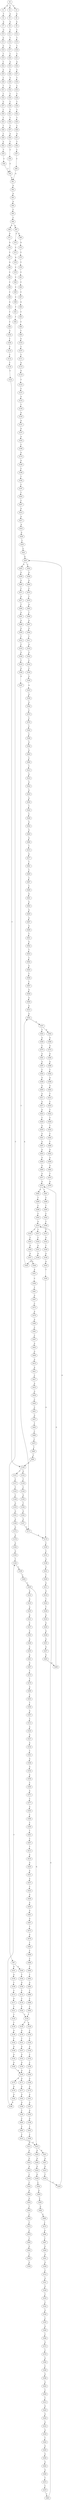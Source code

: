 strict digraph  {
	S0 -> S1 [ label = G ];
	S0 -> S2 [ label = C ];
	S0 -> S3 [ label = T ];
	S1 -> S4 [ label = T ];
	S2 -> S5 [ label = A ];
	S3 -> S6 [ label = A ];
	S4 -> S7 [ label = A ];
	S5 -> S8 [ label = G ];
	S6 -> S9 [ label = G ];
	S7 -> S10 [ label = G ];
	S8 -> S11 [ label = C ];
	S9 -> S12 [ label = T ];
	S10 -> S13 [ label = G ];
	S11 -> S14 [ label = T ];
	S12 -> S15 [ label = T ];
	S13 -> S16 [ label = G ];
	S14 -> S17 [ label = T ];
	S15 -> S18 [ label = T ];
	S16 -> S19 [ label = T ];
	S17 -> S20 [ label = C ];
	S18 -> S21 [ label = C ];
	S19 -> S22 [ label = C ];
	S20 -> S23 [ label = A ];
	S21 -> S24 [ label = A ];
	S22 -> S25 [ label = A ];
	S23 -> S26 [ label = C ];
	S24 -> S27 [ label = C ];
	S25 -> S28 [ label = C ];
	S26 -> S29 [ label = G ];
	S27 -> S30 [ label = T ];
	S28 -> S31 [ label = T ];
	S29 -> S32 [ label = C ];
	S30 -> S33 [ label = C ];
	S31 -> S34 [ label = C ];
	S32 -> S35 [ label = C ];
	S33 -> S36 [ label = C ];
	S34 -> S37 [ label = G ];
	S35 -> S38 [ label = C ];
	S36 -> S39 [ label = T ];
	S37 -> S40 [ label = C ];
	S38 -> S41 [ label = T ];
	S39 -> S42 [ label = T ];
	S40 -> S43 [ label = T ];
	S41 -> S44 [ label = T ];
	S42 -> S45 [ label = T ];
	S43 -> S46 [ label = T ];
	S44 -> S47 [ label = C ];
	S45 -> S48 [ label = C ];
	S46 -> S49 [ label = C ];
	S47 -> S50 [ label = A ];
	S48 -> S51 [ label = A ];
	S49 -> S52 [ label = A ];
	S50 -> S53 [ label = T ];
	S51 -> S54 [ label = T ];
	S52 -> S55 [ label = T ];
	S53 -> S56 [ label = C ];
	S54 -> S57 [ label = C ];
	S55 -> S58 [ label = C ];
	S56 -> S59 [ label = C ];
	S57 -> S60 [ label = C ];
	S58 -> S59 [ label = C ];
	S59 -> S61 [ label = A ];
	S60 -> S61 [ label = A ];
	S61 -> S62 [ label = G ];
	S62 -> S63 [ label = A ];
	S63 -> S64 [ label = A ];
	S64 -> S65 [ label = C ];
	S65 -> S66 [ label = C ];
	S66 -> S67 [ label = A ];
	S66 -> S68 [ label = G ];
	S67 -> S69 [ label = G ];
	S67 -> S70 [ label = C ];
	S68 -> S71 [ label = G ];
	S69 -> S72 [ label = A ];
	S70 -> S73 [ label = C ];
	S71 -> S74 [ label = A ];
	S72 -> S75 [ label = C ];
	S73 -> S76 [ label = A ];
	S74 -> S77 [ label = C ];
	S75 -> S78 [ label = T ];
	S76 -> S79 [ label = C ];
	S77 -> S80 [ label = G ];
	S78 -> S81 [ label = C ];
	S79 -> S82 [ label = C ];
	S80 -> S83 [ label = C ];
	S81 -> S84 [ label = C ];
	S82 -> S85 [ label = C ];
	S83 -> S86 [ label = C ];
	S84 -> S87 [ label = C ];
	S85 -> S88 [ label = C ];
	S86 -> S89 [ label = C ];
	S87 -> S90 [ label = A ];
	S88 -> S91 [ label = T ];
	S89 -> S92 [ label = A ];
	S90 -> S93 [ label = T ];
	S91 -> S94 [ label = T ];
	S92 -> S95 [ label = T ];
	S93 -> S96 [ label = C ];
	S94 -> S97 [ label = C ];
	S95 -> S98 [ label = C ];
	S96 -> S99 [ label = T ];
	S97 -> S100 [ label = C ];
	S97 -> S101 [ label = G ];
	S98 -> S102 [ label = G ];
	S99 -> S103 [ label = G ];
	S100 -> S104 [ label = T ];
	S101 -> S105 [ label = A ];
	S102 -> S106 [ label = T ];
	S103 -> S107 [ label = C ];
	S104 -> S108 [ label = G ];
	S105 -> S109 [ label = T ];
	S106 -> S110 [ label = C ];
	S107 -> S111 [ label = C ];
	S108 -> S112 [ label = T ];
	S109 -> S113 [ label = C ];
	S110 -> S114 [ label = C ];
	S111 -> S115 [ label = A ];
	S112 -> S116 [ label = C ];
	S113 -> S117 [ label = G ];
	S114 -> S118 [ label = T ];
	S115 -> S119 [ label = G ];
	S116 -> S120 [ label = C ];
	S117 -> S121 [ label = T ];
	S118 -> S122 [ label = C ];
	S119 -> S123 [ label = T ];
	S120 -> S124 [ label = T ];
	S121 -> S125 [ label = T ];
	S122 -> S126 [ label = T ];
	S123 -> S127 [ label = C ];
	S124 -> S128 [ label = A ];
	S124 -> S129 [ label = T ];
	S125 -> S130 [ label = T ];
	S126 -> S131 [ label = T ];
	S126 -> S132 [ label = G ];
	S127 -> S133 [ label = G ];
	S128 -> S134 [ label = C ];
	S129 -> S135 [ label = G ];
	S130 -> S136 [ label = G ];
	S131 -> S137 [ label = C ];
	S132 -> S138 [ label = T ];
	S133 -> S139 [ label = T ];
	S134 -> S140 [ label = T ];
	S135 -> S141 [ label = T ];
	S136 -> S142 [ label = T ];
	S137 -> S143 [ label = T ];
	S138 -> S144 [ label = C ];
	S139 -> S145 [ label = A ];
	S140 -> S146 [ label = A ];
	S141 -> S147 [ label = A ];
	S142 -> S148 [ label = A ];
	S143 -> S149 [ label = C ];
	S144 -> S150 [ label = G ];
	S145 -> S151 [ label = A ];
	S146 -> S152 [ label = C ];
	S147 -> S153 [ label = G ];
	S148 -> S154 [ label = G ];
	S149 -> S155 [ label = G ];
	S150 -> S156 [ label = T ];
	S151 -> S157 [ label = G ];
	S152 -> S158 [ label = C ];
	S153 -> S159 [ label = G ];
	S154 -> S160 [ label = G ];
	S155 -> S161 [ label = G ];
	S156 -> S162 [ label = G ];
	S157 -> S163 [ label = A ];
	S158 -> S164 [ label = A ];
	S159 -> S165 [ label = A ];
	S160 -> S165 [ label = A ];
	S161 -> S166 [ label = A ];
	S162 -> S167 [ label = G ];
	S163 -> S168 [ label = C ];
	S164 -> S169 [ label = G ];
	S165 -> S170 [ label = G ];
	S165 -> S171 [ label = A ];
	S166 -> S172 [ label = G ];
	S167 -> S173 [ label = T ];
	S168 -> S174 [ label = G ];
	S169 -> S175 [ label = G ];
	S170 -> S176 [ label = A ];
	S171 -> S177 [ label = A ];
	S172 -> S178 [ label = A ];
	S173 -> S179 [ label = A ];
	S174 -> S180 [ label = G ];
	S175 -> S181 [ label = A ];
	S176 -> S182 [ label = G ];
	S177 -> S183 [ label = G ];
	S178 -> S184 [ label = G ];
	S179 -> S185 [ label = C ];
	S180 -> S186 [ label = C ];
	S181 -> S187 [ label = G ];
	S182 -> S188 [ label = G ];
	S183 -> S189 [ label = G ];
	S184 -> S190 [ label = G ];
	S185 -> S191 [ label = C ];
	S186 -> S192 [ label = T ];
	S187 -> S193 [ label = A ];
	S188 -> S194 [ label = T ];
	S189 -> S195 [ label = T ];
	S190 -> S194 [ label = T ];
	S191 -> S196 [ label = G ];
	S192 -> S197 [ label = C ];
	S193 -> S198 [ label = G ];
	S194 -> S199 [ label = C ];
	S195 -> S200 [ label = C ];
	S196 -> S201 [ label = G ];
	S197 -> S202 [ label = T ];
	S198 -> S203 [ label = T ];
	S199 -> S204 [ label = C ];
	S200 -> S205 [ label = C ];
	S201 -> S206 [ label = T ];
	S202 -> S207 [ label = C ];
	S203 -> S208 [ label = C ];
	S204 -> S209 [ label = C ];
	S205 -> S210 [ label = C ];
	S206 -> S211 [ label = G ];
	S207 -> S212 [ label = G ];
	S208 -> S213 [ label = A ];
	S209 -> S214 [ label = A ];
	S209 -> S215 [ label = G ];
	S210 -> S215 [ label = G ];
	S211 -> S216 [ label = G ];
	S212 -> S217 [ label = A ];
	S213 -> S218 [ label = G ];
	S214 -> S219 [ label = G ];
	S215 -> S220 [ label = G ];
	S215 -> S221 [ label = A ];
	S216 -> S222 [ label = T ];
	S217 -> S223 [ label = A ];
	S218 -> S224 [ label = G ];
	S219 -> S225 [ label = A ];
	S220 -> S226 [ label = A ];
	S221 -> S227 [ label = A ];
	S222 -> S228 [ label = T ];
	S223 -> S229 [ label = G ];
	S224 -> S230 [ label = A ];
	S225 -> S231 [ label = G ];
	S226 -> S232 [ label = G ];
	S227 -> S233 [ label = G ];
	S228 -> S234 [ label = A ];
	S229 -> S235 [ label = T ];
	S230 -> S236 [ label = C ];
	S231 -> S237 [ label = C ];
	S232 -> S238 [ label = G ];
	S233 -> S239 [ label = T ];
	S234 -> S240 [ label = G ];
	S235 -> S241 [ label = C ];
	S236 -> S242 [ label = C ];
	S237 -> S243 [ label = C ];
	S238 -> S244 [ label = C ];
	S239 -> S245 [ label = C ];
	S240 -> S246 [ label = A ];
	S241 -> S247 [ label = G ];
	S242 -> S248 [ label = A ];
	S243 -> S249 [ label = A ];
	S244 -> S250 [ label = G ];
	S245 -> S247 [ label = G ];
	S246 -> S251 [ label = A ];
	S247 -> S252 [ label = C ];
	S247 -> S253 [ label = A ];
	S248 -> S254 [ label = G ];
	S249 -> S255 [ label = C ];
	S250 -> S256 [ label = T ];
	S251 -> S257 [ label = G ];
	S252 -> S258 [ label = G ];
	S253 -> S259 [ label = G ];
	S254 -> S260 [ label = T ];
	S255 -> S261 [ label = G ];
	S256 -> S262 [ label = G ];
	S257 -> S263 [ label = G ];
	S258 -> S264 [ label = G ];
	S259 -> S265 [ label = G ];
	S260 -> S266 [ label = C ];
	S261 -> S267 [ label = G ];
	S262 -> S268 [ label = G ];
	S263 -> S269 [ label = G ];
	S264 -> S270 [ label = C ];
	S265 -> S271 [ label = T ];
	S266 -> S272 [ label = T ];
	S267 -> S273 [ label = T ];
	S268 -> S274 [ label = T ];
	S269 -> S275 [ label = G ];
	S270 -> S276 [ label = T ];
	S271 -> S277 [ label = A ];
	S272 -> S278 [ label = C ];
	S273 -> S279 [ label = T ];
	S274 -> S280 [ label = A ];
	S275 -> S281 [ label = T ];
	S275 -> S282 [ label = G ];
	S276 -> S283 [ label = A ];
	S277 -> S284 [ label = T ];
	S278 -> S285 [ label = T ];
	S279 -> S286 [ label = A ];
	S280 -> S287 [ label = T ];
	S281 -> S288 [ label = C ];
	S282 -> S289 [ label = T ];
	S283 -> S290 [ label = T ];
	S284 -> S291 [ label = A ];
	S285 -> S292 [ label = G ];
	S286 -> S293 [ label = C ];
	S287 -> S294 [ label = G ];
	S288 -> S295 [ label = T ];
	S289 -> S296 [ label = C ];
	S290 -> S297 [ label = A ];
	S291 -> S298 [ label = A ];
	S292 -> S299 [ label = T ];
	S293 -> S300 [ label = T ];
	S294 -> S301 [ label = A ];
	S295 -> S302 [ label = C ];
	S296 -> S303 [ label = C ];
	S297 -> S304 [ label = G ];
	S298 -> S305 [ label = G ];
	S299 -> S306 [ label = A ];
	S300 -> S307 [ label = G ];
	S301 -> S308 [ label = G ];
	S302 -> S309 [ label = T ];
	S303 -> S310 [ label = G ];
	S304 -> S311 [ label = T ];
	S305 -> S312 [ label = T ];
	S307 -> S313 [ label = C ];
	S308 -> S314 [ label = C ];
	S309 -> S315 [ label = C ];
	S310 -> S316 [ label = C ];
	S310 -> S317 [ label = T ];
	S311 -> S318 [ label = A ];
	S312 -> S319 [ label = C ];
	S313 -> S320 [ label = A ];
	S314 -> S321 [ label = G ];
	S315 -> S322 [ label = G ];
	S316 -> S323 [ label = C ];
	S317 -> S324 [ label = C ];
	S318 -> S325 [ label = G ];
	S319 -> S326 [ label = G ];
	S320 -> S327 [ label = G ];
	S321 -> S328 [ label = G ];
	S322 -> S329 [ label = T ];
	S323 -> S330 [ label = G ];
	S324 -> S331 [ label = G ];
	S325 -> S332 [ label = C ];
	S326 -> S333 [ label = T ];
	S327 -> S334 [ label = A ];
	S328 -> S335 [ label = T ];
	S329 -> S336 [ label = G ];
	S330 -> S337 [ label = G ];
	S331 -> S338 [ label = G ];
	S332 -> S339 [ label = C ];
	S333 -> S340 [ label = G ];
	S334 -> S341 [ label = C ];
	S335 -> S342 [ label = C ];
	S336 -> S343 [ label = G ];
	S337 -> S344 [ label = A ];
	S338 -> S345 [ label = A ];
	S339 -> S346 [ label = G ];
	S340 -> S347 [ label = G ];
	S341 -> S348 [ label = G ];
	S342 -> S349 [ label = G ];
	S343 -> S350 [ label = T ];
	S344 -> S351 [ label = A ];
	S345 -> S352 [ label = A ];
	S346 -> S353 [ label = A ];
	S347 -> S173 [ label = T ];
	S348 -> S354 [ label = G ];
	S349 -> S355 [ label = C ];
	S350 -> S179 [ label = A ];
	S351 -> S356 [ label = C ];
	S352 -> S357 [ label = C ];
	S353 -> S358 [ label = A ];
	S354 -> S359 [ label = A ];
	S355 -> S360 [ label = A ];
	S356 -> S361 [ label = T ];
	S357 -> S362 [ label = A ];
	S357 -> S363 [ label = T ];
	S358 -> S364 [ label = A ];
	S359 -> S365 [ label = C ];
	S360 -> S366 [ label = C ];
	S361 -> S367 [ label = G ];
	S362 -> S368 [ label = G ];
	S363 -> S369 [ label = A ];
	S364 -> S370 [ label = C ];
	S365 -> S371 [ label = A ];
	S366 -> S372 [ label = G ];
	S367 -> S373 [ label = C ];
	S368 -> S374 [ label = G ];
	S369 -> S375 [ label = C ];
	S370 -> S376 [ label = C ];
	S371 -> S377 [ label = C ];
	S372 -> S378 [ label = C ];
	S373 -> S379 [ label = A ];
	S374 -> S380 [ label = A ];
	S375 -> S381 [ label = A ];
	S376 -> S382 [ label = C ];
	S377 -> S383 [ label = A ];
	S378 -> S384 [ label = G ];
	S379 -> S385 [ label = A ];
	S380 -> S386 [ label = A ];
	S381 -> S387 [ label = A ];
	S382 -> S388 [ label = C ];
	S383 -> S389 [ label = C ];
	S384 -> S390 [ label = C ];
	S385 -> S391 [ label = C ];
	S386 -> S392 [ label = T ];
	S387 -> S393 [ label = C ];
	S388 -> S394 [ label = G ];
	S389 -> S395 [ label = C ];
	S390 -> S396 [ label = G ];
	S391 -> S397 [ label = C ];
	S392 -> S398 [ label = A ];
	S393 -> S399 [ label = G ];
	S394 -> S400 [ label = A ];
	S395 -> S401 [ label = T ];
	S396 -> S402 [ label = G ];
	S397 -> S403 [ label = A ];
	S398 -> S404 [ label = G ];
	S399 -> S405 [ label = A ];
	S400 -> S406 [ label = C ];
	S401 -> S407 [ label = C ];
	S402 -> S408 [ label = C ];
	S403 -> S409 [ label = G ];
	S404 -> S410 [ label = T ];
	S405 -> S411 [ label = A ];
	S406 -> S412 [ label = T ];
	S407 -> S413 [ label = T ];
	S408 -> S414 [ label = T ];
	S409 -> S415 [ label = A ];
	S410 -> S416 [ label = C ];
	S411 -> S417 [ label = A ];
	S412 -> S418 [ label = A ];
	S413 -> S419 [ label = A ];
	S414 -> S420 [ label = G ];
	S415 -> S421 [ label = A ];
	S416 -> S422 [ label = T ];
	S417 -> S423 [ label = A ];
	S418 -> S424 [ label = G ];
	S419 -> S425 [ label = G ];
	S420 -> S426 [ label = G ];
	S421 -> S427 [ label = C ];
	S422 -> S428 [ label = C ];
	S423 -> S429 [ label = C ];
	S424 -> S430 [ label = A ];
	S425 -> S431 [ label = A ];
	S426 -> S432 [ label = A ];
	S427 -> S433 [ label = A ];
	S428 -> S434 [ label = T ];
	S429 -> S435 [ label = A ];
	S430 -> S436 [ label = A ];
	S431 -> S437 [ label = A ];
	S432 -> S438 [ label = A ];
	S433 -> S439 [ label = G ];
	S434 -> S440 [ label = C ];
	S435 -> S441 [ label = G ];
	S436 -> S442 [ label = T ];
	S437 -> S443 [ label = C ];
	S438 -> S444 [ label = T ];
	S439 -> S445 [ label = C ];
	S440 -> S446 [ label = T ];
	S441 -> S447 [ label = A ];
	S442 -> S448 [ label = C ];
	S443 -> S449 [ label = G ];
	S444 -> S450 [ label = G ];
	S445 -> S451 [ label = C ];
	S446 -> S452 [ label = G ];
	S447 -> S453 [ label = A ];
	S448 -> S454 [ label = G ];
	S449 -> S455 [ label = A ];
	S450 -> S456 [ label = G ];
	S451 -> S457 [ label = G ];
	S452 -> S458 [ label = A ];
	S453 -> S459 [ label = G ];
	S454 -> S460 [ label = G ];
	S455 -> S461 [ label = G ];
	S456 -> S462 [ label = G ];
	S457 -> S463 [ label = T ];
	S458 -> S464 [ label = G ];
	S459 -> S465 [ label = G ];
	S460 -> S466 [ label = G ];
	S461 -> S467 [ label = G ];
	S462 -> S468 [ label = G ];
	S463 -> S469 [ label = C ];
	S464 -> S470 [ label = T ];
	S465 -> S471 [ label = G ];
	S466 -> S472 [ label = T ];
	S467 -> S473 [ label = T ];
	S468 -> S474 [ label = T ];
	S469 -> S475 [ label = C ];
	S470 -> S476 [ label = A ];
	S471 -> S275 [ label = G ];
	S472 -> S477 [ label = A ];
	S473 -> S478 [ label = G ];
	S474 -> S479 [ label = C ];
	S475 -> S480 [ label = T ];
	S477 -> S481 [ label = T ];
	S478 -> S482 [ label = T ];
	S479 -> S483 [ label = C ];
	S480 -> S484 [ label = C ];
	S481 -> S485 [ label = C ];
	S482 -> S486 [ label = C ];
	S483 -> S310 [ label = G ];
	S484 -> S126 [ label = T ];
	S485 -> S487 [ label = C ];
	S486 -> S488 [ label = C ];
	S487 -> S489 [ label = C ];
	S488 -> S490 [ label = C ];
	S489 -> S491 [ label = G ];
	S490 -> S492 [ label = T ];
	S491 -> S493 [ label = A ];
	S492 -> S494 [ label = G ];
	S493 -> S495 [ label = A ];
	S494 -> S496 [ label = T ];
	S495 -> S497 [ label = A ];
	S496 -> S498 [ label = C ];
	S497 -> S499 [ label = G ];
	S498 -> S500 [ label = C ];
	S499 -> S501 [ label = T ];
	S500 -> S124 [ label = T ];
	S501 -> S502 [ label = G ];
	S502 -> S503 [ label = T ];
	S503 -> S504 [ label = C ];
	S504 -> S505 [ label = G ];
	S505 -> S506 [ label = T ];
	S506 -> S507 [ label = C ];
	S507 -> S508 [ label = G ];
	S508 -> S509 [ label = G ];
	S509 -> S510 [ label = A ];
	S510 -> S352 [ label = A ];
}
